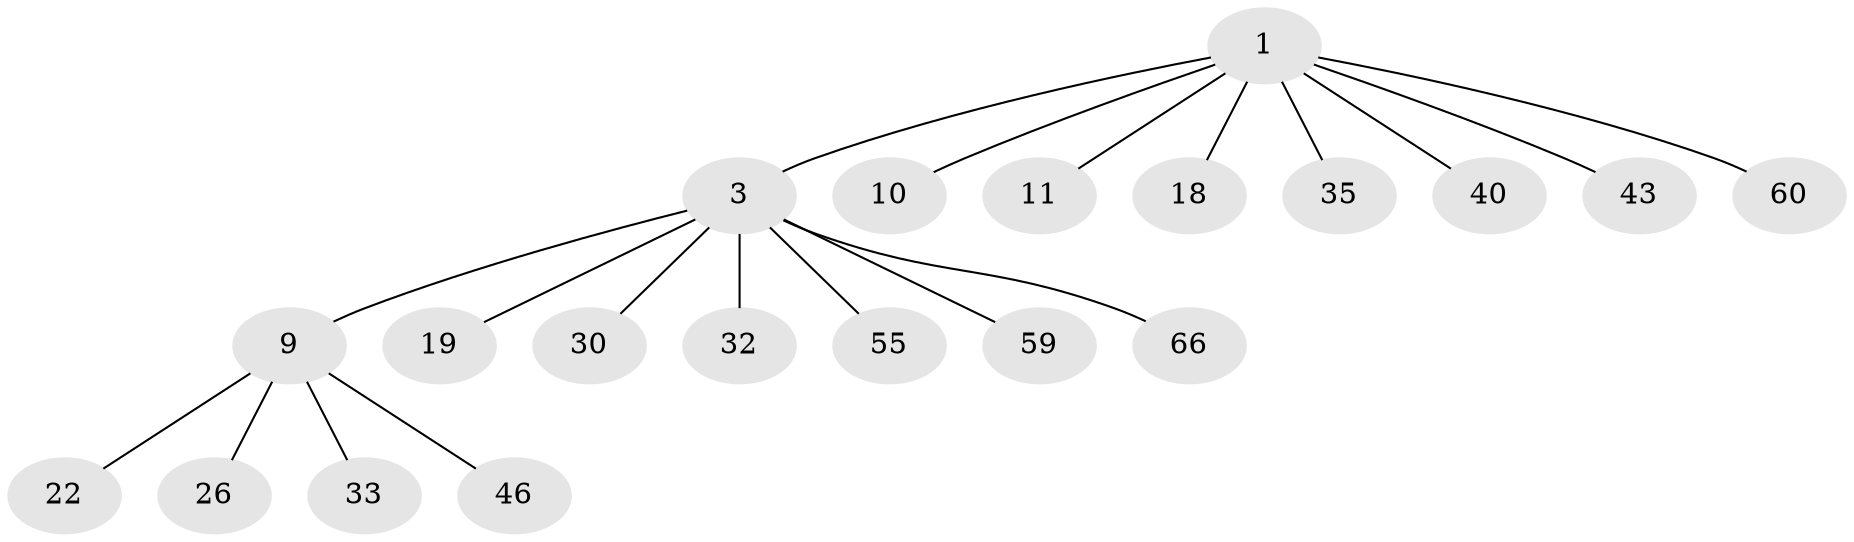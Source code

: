 // original degree distribution, {3: 0.14925373134328357, 7: 0.014925373134328358, 5: 0.014925373134328358, 4: 0.1044776119402985, 2: 0.208955223880597, 1: 0.5074626865671642}
// Generated by graph-tools (version 1.1) at 2025/19/03/04/25 18:19:12]
// undirected, 20 vertices, 19 edges
graph export_dot {
graph [start="1"]
  node [color=gray90,style=filled];
  1 [super="+2+6+17"];
  3 [super="+4+5+62+7"];
  9 [super="+29+21+12"];
  10 [super="+16"];
  11 [super="+47"];
  18 [super="+48+24"];
  19;
  22;
  26 [super="+31+41"];
  30 [super="+45"];
  32;
  33;
  35 [super="+36+44"];
  40;
  43;
  46 [super="+49+58"];
  55;
  59 [super="+63"];
  60;
  66;
  1 -- 18;
  1 -- 3;
  1 -- 35;
  1 -- 10;
  1 -- 11;
  1 -- 60;
  1 -- 43;
  1 -- 40;
  3 -- 9;
  3 -- 66;
  3 -- 19;
  3 -- 30;
  3 -- 55;
  3 -- 32;
  3 -- 59;
  9 -- 26;
  9 -- 46;
  9 -- 22;
  9 -- 33;
}
